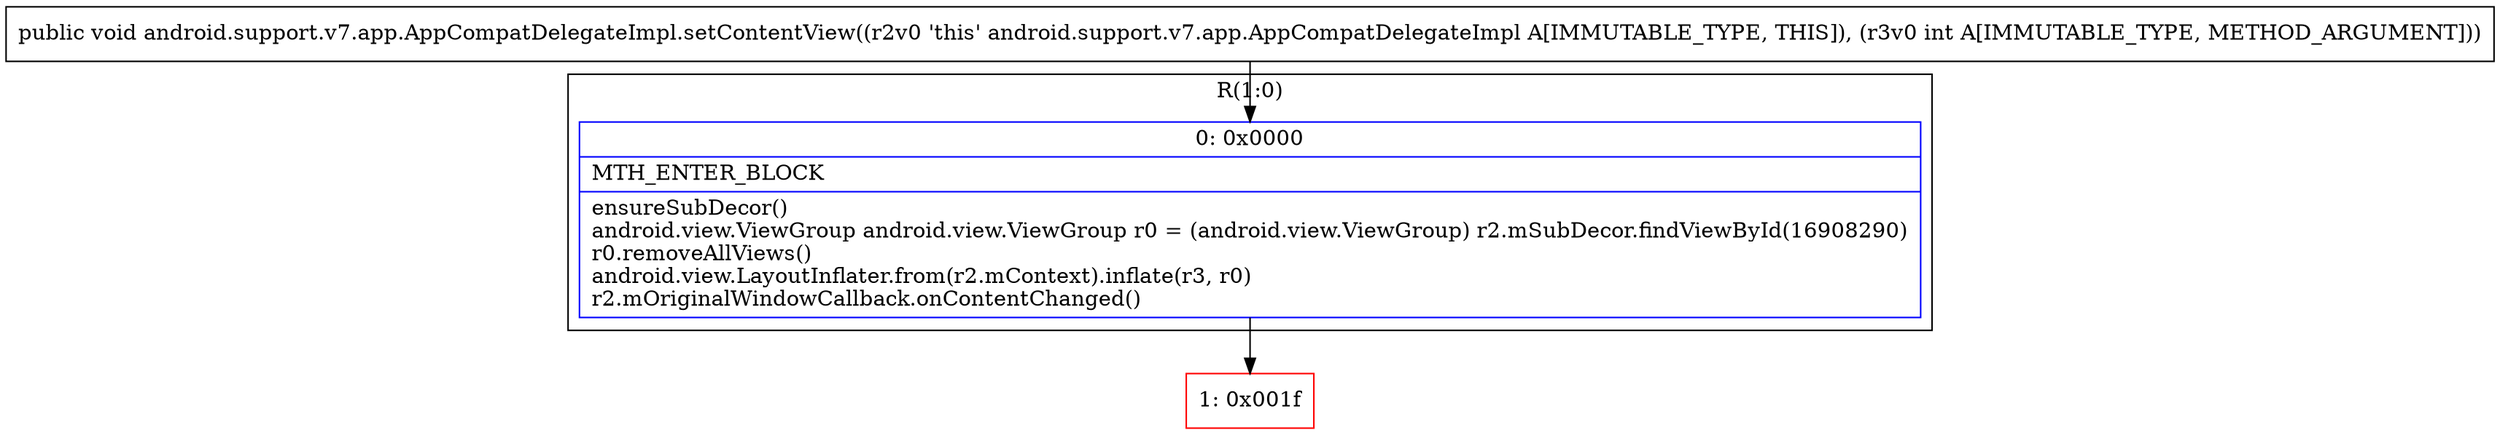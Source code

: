 digraph "CFG forandroid.support.v7.app.AppCompatDelegateImpl.setContentView(I)V" {
subgraph cluster_Region_888783000 {
label = "R(1:0)";
node [shape=record,color=blue];
Node_0 [shape=record,label="{0\:\ 0x0000|MTH_ENTER_BLOCK\l|ensureSubDecor()\landroid.view.ViewGroup android.view.ViewGroup r0 = (android.view.ViewGroup) r2.mSubDecor.findViewById(16908290)\lr0.removeAllViews()\landroid.view.LayoutInflater.from(r2.mContext).inflate(r3, r0)\lr2.mOriginalWindowCallback.onContentChanged()\l}"];
}
Node_1 [shape=record,color=red,label="{1\:\ 0x001f}"];
MethodNode[shape=record,label="{public void android.support.v7.app.AppCompatDelegateImpl.setContentView((r2v0 'this' android.support.v7.app.AppCompatDelegateImpl A[IMMUTABLE_TYPE, THIS]), (r3v0 int A[IMMUTABLE_TYPE, METHOD_ARGUMENT])) }"];
MethodNode -> Node_0;
Node_0 -> Node_1;
}


